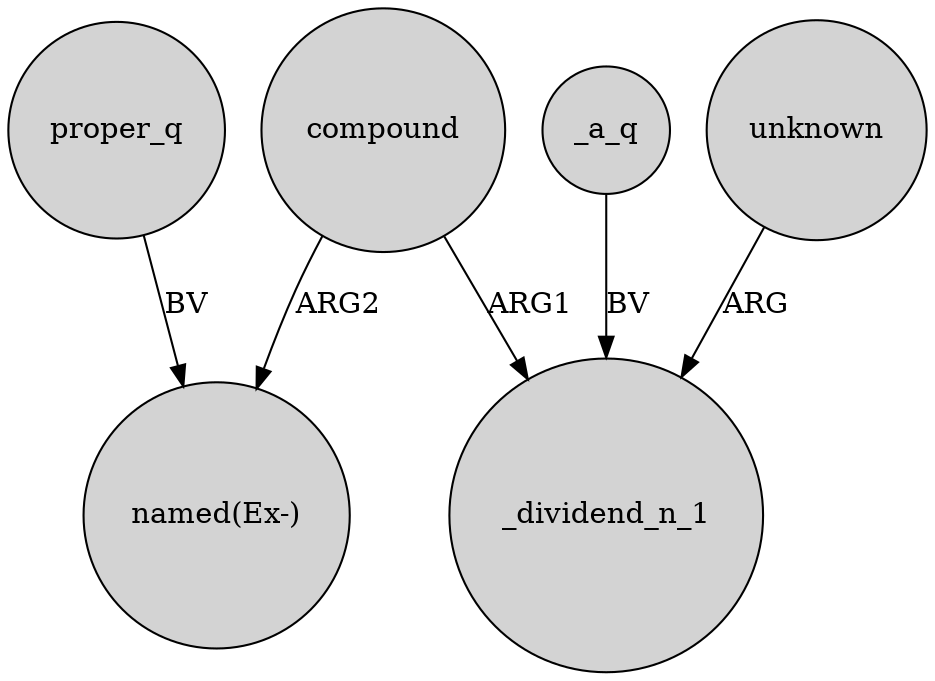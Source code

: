 digraph {
	node [shape=circle style=filled]
	proper_q -> "named(Ex-)" [label=BV]
	compound -> _dividend_n_1 [label=ARG1]
	_a_q -> _dividend_n_1 [label=BV]
	compound -> "named(Ex-)" [label=ARG2]
	unknown -> _dividend_n_1 [label=ARG]
}
